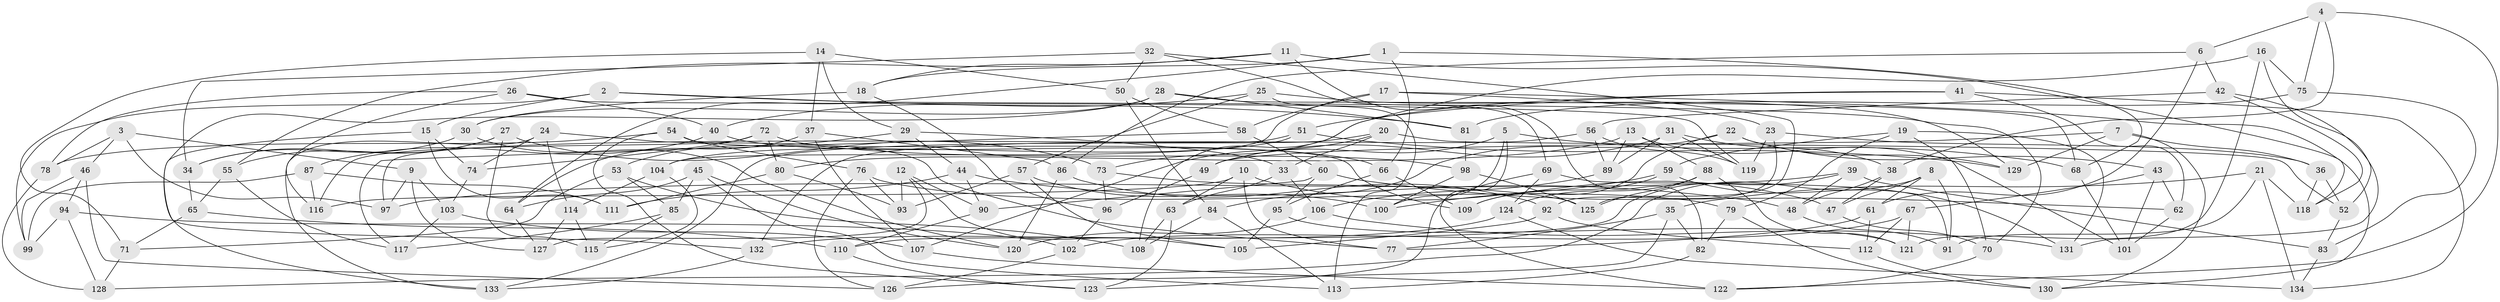 // Generated by graph-tools (version 1.1) at 2025/02/03/09/25 03:02:55]
// undirected, 134 vertices, 268 edges
graph export_dot {
graph [start="1"]
  node [color=gray90,style=filled];
  1;
  2;
  3;
  4;
  5;
  6;
  7;
  8;
  9;
  10;
  11;
  12;
  13;
  14;
  15;
  16;
  17;
  18;
  19;
  20;
  21;
  22;
  23;
  24;
  25;
  26;
  27;
  28;
  29;
  30;
  31;
  32;
  33;
  34;
  35;
  36;
  37;
  38;
  39;
  40;
  41;
  42;
  43;
  44;
  45;
  46;
  47;
  48;
  49;
  50;
  51;
  52;
  53;
  54;
  55;
  56;
  57;
  58;
  59;
  60;
  61;
  62;
  63;
  64;
  65;
  66;
  67;
  68;
  69;
  70;
  71;
  72;
  73;
  74;
  75;
  76;
  77;
  78;
  79;
  80;
  81;
  82;
  83;
  84;
  85;
  86;
  87;
  88;
  89;
  90;
  91;
  92;
  93;
  94;
  95;
  96;
  97;
  98;
  99;
  100;
  101;
  102;
  103;
  104;
  105;
  106;
  107;
  108;
  109;
  110;
  111;
  112;
  113;
  114;
  115;
  116;
  117;
  118;
  119;
  120;
  121;
  122;
  123;
  124;
  125;
  126;
  127;
  128;
  129;
  130;
  131;
  132;
  133;
  134;
  1 -- 18;
  1 -- 68;
  1 -- 66;
  1 -- 64;
  2 -- 15;
  2 -- 81;
  2 -- 70;
  2 -- 99;
  3 -- 78;
  3 -- 97;
  3 -- 46;
  3 -- 9;
  4 -- 38;
  4 -- 122;
  4 -- 75;
  4 -- 6;
  5 -- 49;
  5 -- 122;
  5 -- 100;
  5 -- 68;
  6 -- 61;
  6 -- 42;
  6 -- 86;
  7 -- 36;
  7 -- 129;
  7 -- 130;
  7 -- 49;
  8 -- 91;
  8 -- 128;
  8 -- 61;
  8 -- 47;
  9 -- 103;
  9 -- 97;
  9 -- 127;
  10 -- 47;
  10 -- 77;
  10 -- 63;
  10 -- 116;
  11 -- 118;
  11 -- 82;
  11 -- 55;
  11 -- 18;
  12 -- 105;
  12 -- 127;
  12 -- 90;
  12 -- 93;
  13 -- 88;
  13 -- 101;
  13 -- 89;
  13 -- 80;
  14 -- 50;
  14 -- 37;
  14 -- 71;
  14 -- 29;
  15 -- 133;
  15 -- 74;
  15 -- 111;
  16 -- 75;
  16 -- 121;
  16 -- 52;
  16 -- 108;
  17 -- 130;
  17 -- 58;
  17 -- 23;
  17 -- 104;
  18 -- 96;
  18 -- 30;
  19 -- 59;
  19 -- 79;
  19 -- 131;
  19 -- 70;
  20 -- 52;
  20 -- 33;
  20 -- 107;
  20 -- 133;
  21 -- 118;
  21 -- 134;
  21 -- 35;
  21 -- 91;
  22 -- 43;
  22 -- 84;
  22 -- 109;
  22 -- 129;
  23 -- 36;
  23 -- 92;
  23 -- 119;
  24 -- 74;
  24 -- 77;
  24 -- 133;
  24 -- 114;
  25 -- 57;
  25 -- 113;
  25 -- 129;
  25 -- 40;
  26 -- 116;
  26 -- 119;
  26 -- 78;
  26 -- 40;
  27 -- 115;
  27 -- 73;
  27 -- 34;
  27 -- 55;
  28 -- 30;
  28 -- 81;
  28 -- 132;
  28 -- 68;
  29 -- 53;
  29 -- 44;
  29 -- 33;
  30 -- 120;
  30 -- 34;
  31 -- 38;
  31 -- 119;
  31 -- 89;
  31 -- 49;
  32 -- 125;
  32 -- 50;
  32 -- 69;
  32 -- 34;
  33 -- 106;
  33 -- 63;
  34 -- 65;
  35 -- 82;
  35 -- 77;
  35 -- 126;
  36 -- 52;
  36 -- 118;
  37 -- 64;
  37 -- 86;
  37 -- 107;
  38 -- 47;
  38 -- 48;
  39 -- 110;
  39 -- 83;
  39 -- 48;
  39 -- 97;
  40 -- 66;
  40 -- 87;
  41 -- 73;
  41 -- 51;
  41 -- 62;
  41 -- 134;
  42 -- 131;
  42 -- 56;
  42 -- 118;
  43 -- 67;
  43 -- 101;
  43 -- 62;
  44 -- 90;
  44 -- 48;
  44 -- 111;
  45 -- 64;
  45 -- 113;
  45 -- 85;
  45 -- 120;
  46 -- 126;
  46 -- 99;
  46 -- 94;
  47 -- 70;
  48 -- 91;
  49 -- 96;
  50 -- 58;
  50 -- 84;
  51 -- 129;
  51 -- 104;
  51 -- 97;
  52 -- 83;
  53 -- 108;
  53 -- 85;
  53 -- 71;
  54 -- 76;
  54 -- 78;
  54 -- 123;
  54 -- 109;
  55 -- 117;
  55 -- 65;
  56 -- 132;
  56 -- 119;
  56 -- 89;
  57 -- 105;
  57 -- 100;
  57 -- 93;
  58 -- 60;
  58 -- 117;
  59 -- 100;
  59 -- 131;
  59 -- 109;
  60 -- 90;
  60 -- 62;
  60 -- 95;
  61 -- 77;
  61 -- 112;
  62 -- 101;
  63 -- 123;
  63 -- 108;
  64 -- 127;
  65 -- 71;
  65 -- 110;
  66 -- 95;
  66 -- 109;
  67 -- 121;
  67 -- 102;
  67 -- 112;
  68 -- 101;
  69 -- 124;
  69 -- 91;
  69 -- 123;
  70 -- 122;
  71 -- 128;
  72 -- 74;
  72 -- 98;
  72 -- 116;
  72 -- 80;
  73 -- 96;
  73 -- 125;
  74 -- 103;
  75 -- 81;
  75 -- 83;
  76 -- 126;
  76 -- 93;
  76 -- 79;
  78 -- 128;
  79 -- 130;
  79 -- 82;
  80 -- 111;
  80 -- 93;
  81 -- 98;
  82 -- 113;
  83 -- 134;
  84 -- 113;
  84 -- 108;
  85 -- 115;
  85 -- 117;
  86 -- 92;
  86 -- 120;
  87 -- 116;
  87 -- 99;
  87 -- 111;
  88 -- 121;
  88 -- 125;
  88 -- 124;
  89 -- 106;
  90 -- 110;
  92 -- 105;
  92 -- 112;
  94 -- 128;
  94 -- 99;
  94 -- 102;
  95 -- 105;
  95 -- 121;
  96 -- 102;
  98 -- 100;
  98 -- 125;
  102 -- 126;
  103 -- 117;
  103 -- 107;
  104 -- 114;
  104 -- 115;
  106 -- 131;
  106 -- 120;
  107 -- 122;
  110 -- 123;
  112 -- 130;
  114 -- 127;
  114 -- 115;
  124 -- 132;
  124 -- 134;
  132 -- 133;
}
